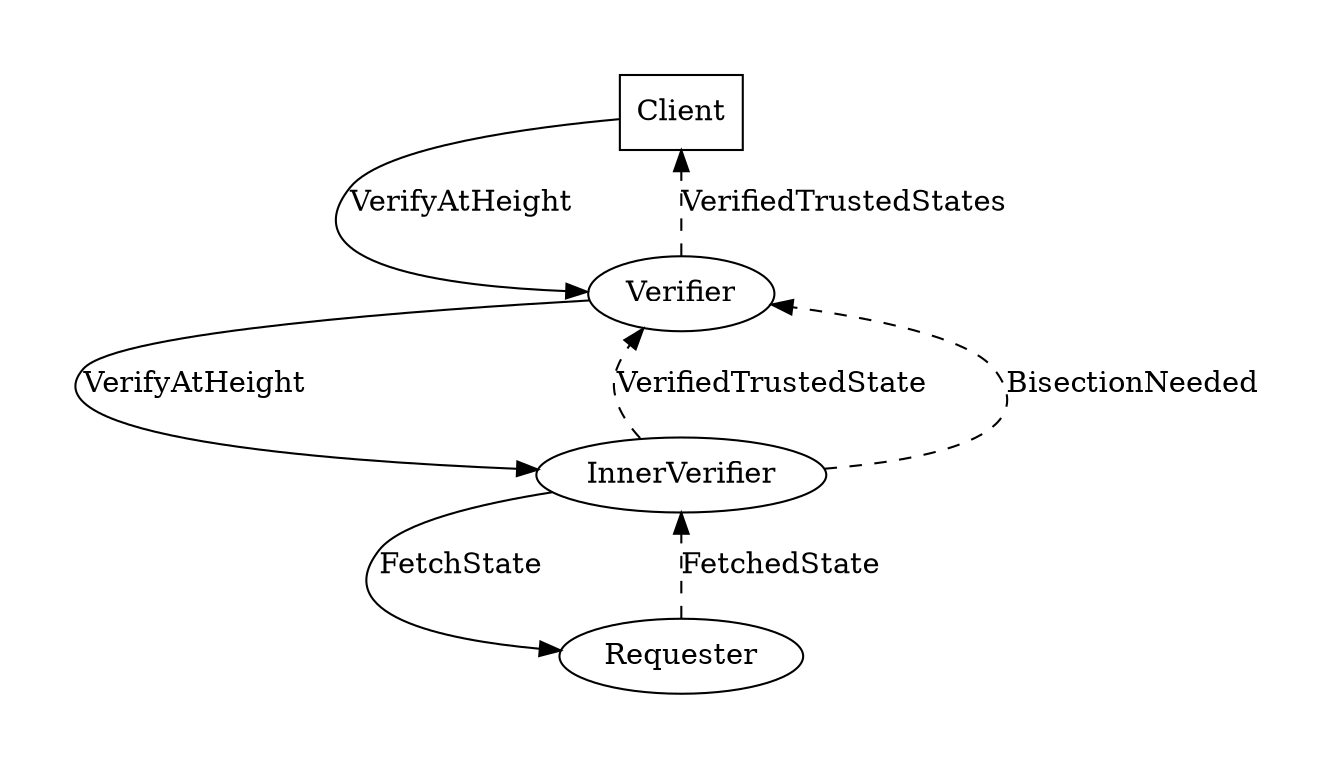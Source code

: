 digraph G {
  dpi = 300.00;
  pad = 0.5;
  nodesep = 2;

  Client [shape = box];
  Client        -> Verifier      [label = "VerifyAtHeight"];
  Verifier      -> InnerVerifier [label = "VerifyAtHeight"];
  InnerVerifier -> Requester     [label = "FetchState"];
  Requester     -> InnerVerifier [label = "FetchedState",          style = dashed];
  InnerVerifier -> Verifier      [label = "VerifiedTrustedState",  style = dashed];
  InnerVerifier -> Verifier      [label = "BisectionNeeded",       style = dashed];
  Verifier      -> Client        [label = "VerifiedTrustedStates", style = dashed];
}
